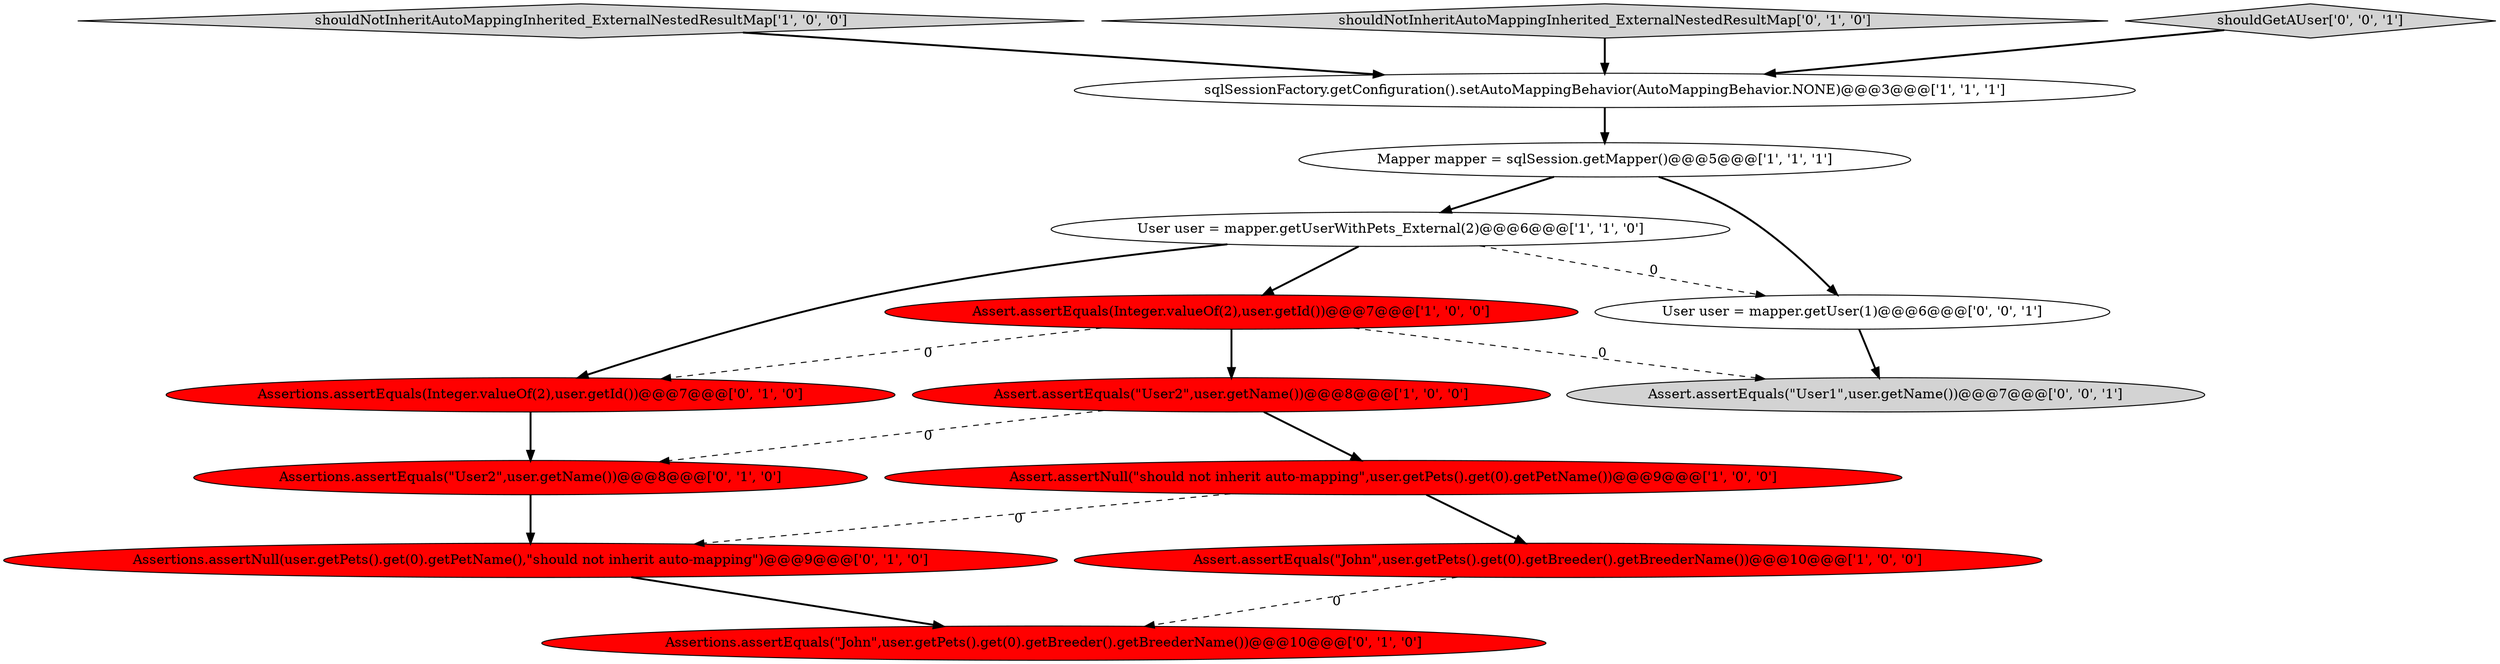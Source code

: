 digraph {
5 [style = filled, label = "shouldNotInheritAutoMappingInherited_ExternalNestedResultMap['1', '0', '0']", fillcolor = lightgray, shape = diamond image = "AAA0AAABBB1BBB"];
1 [style = filled, label = "sqlSessionFactory.getConfiguration().setAutoMappingBehavior(AutoMappingBehavior.NONE)@@@3@@@['1', '1', '1']", fillcolor = white, shape = ellipse image = "AAA0AAABBB1BBB"];
14 [style = filled, label = "User user = mapper.getUser(1)@@@6@@@['0', '0', '1']", fillcolor = white, shape = ellipse image = "AAA0AAABBB3BBB"];
2 [style = filled, label = "Assert.assertEquals(\"User2\",user.getName())@@@8@@@['1', '0', '0']", fillcolor = red, shape = ellipse image = "AAA1AAABBB1BBB"];
0 [style = filled, label = "Assert.assertEquals(\"John\",user.getPets().get(0).getBreeder().getBreederName())@@@10@@@['1', '0', '0']", fillcolor = red, shape = ellipse image = "AAA1AAABBB1BBB"];
3 [style = filled, label = "Assert.assertEquals(Integer.valueOf(2),user.getId())@@@7@@@['1', '0', '0']", fillcolor = red, shape = ellipse image = "AAA1AAABBB1BBB"];
7 [style = filled, label = "User user = mapper.getUserWithPets_External(2)@@@6@@@['1', '1', '0']", fillcolor = white, shape = ellipse image = "AAA0AAABBB1BBB"];
8 [style = filled, label = "Assertions.assertEquals(\"User2\",user.getName())@@@8@@@['0', '1', '0']", fillcolor = red, shape = ellipse image = "AAA1AAABBB2BBB"];
9 [style = filled, label = "Assertions.assertEquals(Integer.valueOf(2),user.getId())@@@7@@@['0', '1', '0']", fillcolor = red, shape = ellipse image = "AAA1AAABBB2BBB"];
13 [style = filled, label = "Assert.assertEquals(\"User1\",user.getName())@@@7@@@['0', '0', '1']", fillcolor = lightgray, shape = ellipse image = "AAA0AAABBB3BBB"];
4 [style = filled, label = "Assert.assertNull(\"should not inherit auto-mapping\",user.getPets().get(0).getPetName())@@@9@@@['1', '0', '0']", fillcolor = red, shape = ellipse image = "AAA1AAABBB1BBB"];
6 [style = filled, label = "Mapper mapper = sqlSession.getMapper()@@@5@@@['1', '1', '1']", fillcolor = white, shape = ellipse image = "AAA0AAABBB1BBB"];
10 [style = filled, label = "Assertions.assertEquals(\"John\",user.getPets().get(0).getBreeder().getBreederName())@@@10@@@['0', '1', '0']", fillcolor = red, shape = ellipse image = "AAA1AAABBB2BBB"];
11 [style = filled, label = "shouldNotInheritAutoMappingInherited_ExternalNestedResultMap['0', '1', '0']", fillcolor = lightgray, shape = diamond image = "AAA0AAABBB2BBB"];
12 [style = filled, label = "Assertions.assertNull(user.getPets().get(0).getPetName(),\"should not inherit auto-mapping\")@@@9@@@['0', '1', '0']", fillcolor = red, shape = ellipse image = "AAA1AAABBB2BBB"];
15 [style = filled, label = "shouldGetAUser['0', '0', '1']", fillcolor = lightgray, shape = diamond image = "AAA0AAABBB3BBB"];
11->1 [style = bold, label=""];
7->14 [style = dashed, label="0"];
9->8 [style = bold, label=""];
3->13 [style = dashed, label="0"];
2->4 [style = bold, label=""];
2->8 [style = dashed, label="0"];
0->10 [style = dashed, label="0"];
7->3 [style = bold, label=""];
4->12 [style = dashed, label="0"];
4->0 [style = bold, label=""];
6->14 [style = bold, label=""];
7->9 [style = bold, label=""];
5->1 [style = bold, label=""];
12->10 [style = bold, label=""];
1->6 [style = bold, label=""];
3->2 [style = bold, label=""];
3->9 [style = dashed, label="0"];
14->13 [style = bold, label=""];
6->7 [style = bold, label=""];
8->12 [style = bold, label=""];
15->1 [style = bold, label=""];
}
